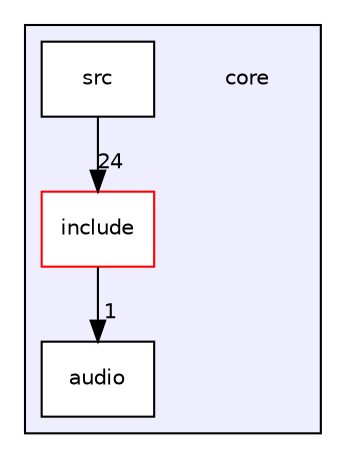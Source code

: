 digraph "/home/runner/work/Voxeloop/Voxeloop/core" {
  compound=true
  node [ fontsize="10", fontname="Helvetica"];
  edge [ labelfontsize="10", labelfontname="Helvetica"];
  subgraph clusterdir_4270bfced15e0e73154b13468c7c9ad9 {
    graph [ bgcolor="#eeeeff", pencolor="black", label="" URL="dir_4270bfced15e0e73154b13468c7c9ad9.html"];
    dir_4270bfced15e0e73154b13468c7c9ad9 [shape=plaintext label="core"];
    dir_0097242fc585035e09f6b69eb2987414 [shape=box label="audio" color="black" fillcolor="white" style="filled" URL="dir_0097242fc585035e09f6b69eb2987414.html"];
    dir_24d671cfcbc5d5238a6bd565a49d198f [shape=box label="include" color="red" fillcolor="white" style="filled" URL="dir_24d671cfcbc5d5238a6bd565a49d198f.html"];
    dir_90fd98a0ba30abf7a6068a44995d2d6b [shape=box label="src" color="black" fillcolor="white" style="filled" URL="dir_90fd98a0ba30abf7a6068a44995d2d6b.html"];
  }
  dir_90fd98a0ba30abf7a6068a44995d2d6b->dir_24d671cfcbc5d5238a6bd565a49d198f [headlabel="24", labeldistance=1.5 headhref="dir_000004_000002.html"];
  dir_24d671cfcbc5d5238a6bd565a49d198f->dir_0097242fc585035e09f6b69eb2987414 [headlabel="1", labeldistance=1.5 headhref="dir_000002_000001.html"];
}
